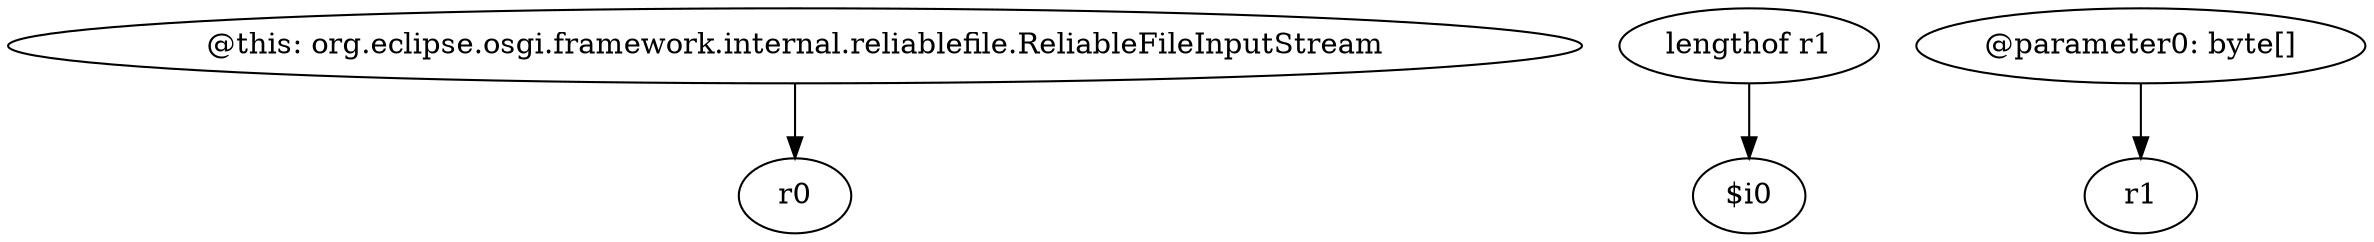 digraph g {
0[label="@this: org.eclipse.osgi.framework.internal.reliablefile.ReliableFileInputStream"]
1[label="r0"]
0->1[label=""]
2[label="lengthof r1"]
3[label="$i0"]
2->3[label=""]
4[label="@parameter0: byte[]"]
5[label="r1"]
4->5[label=""]
}